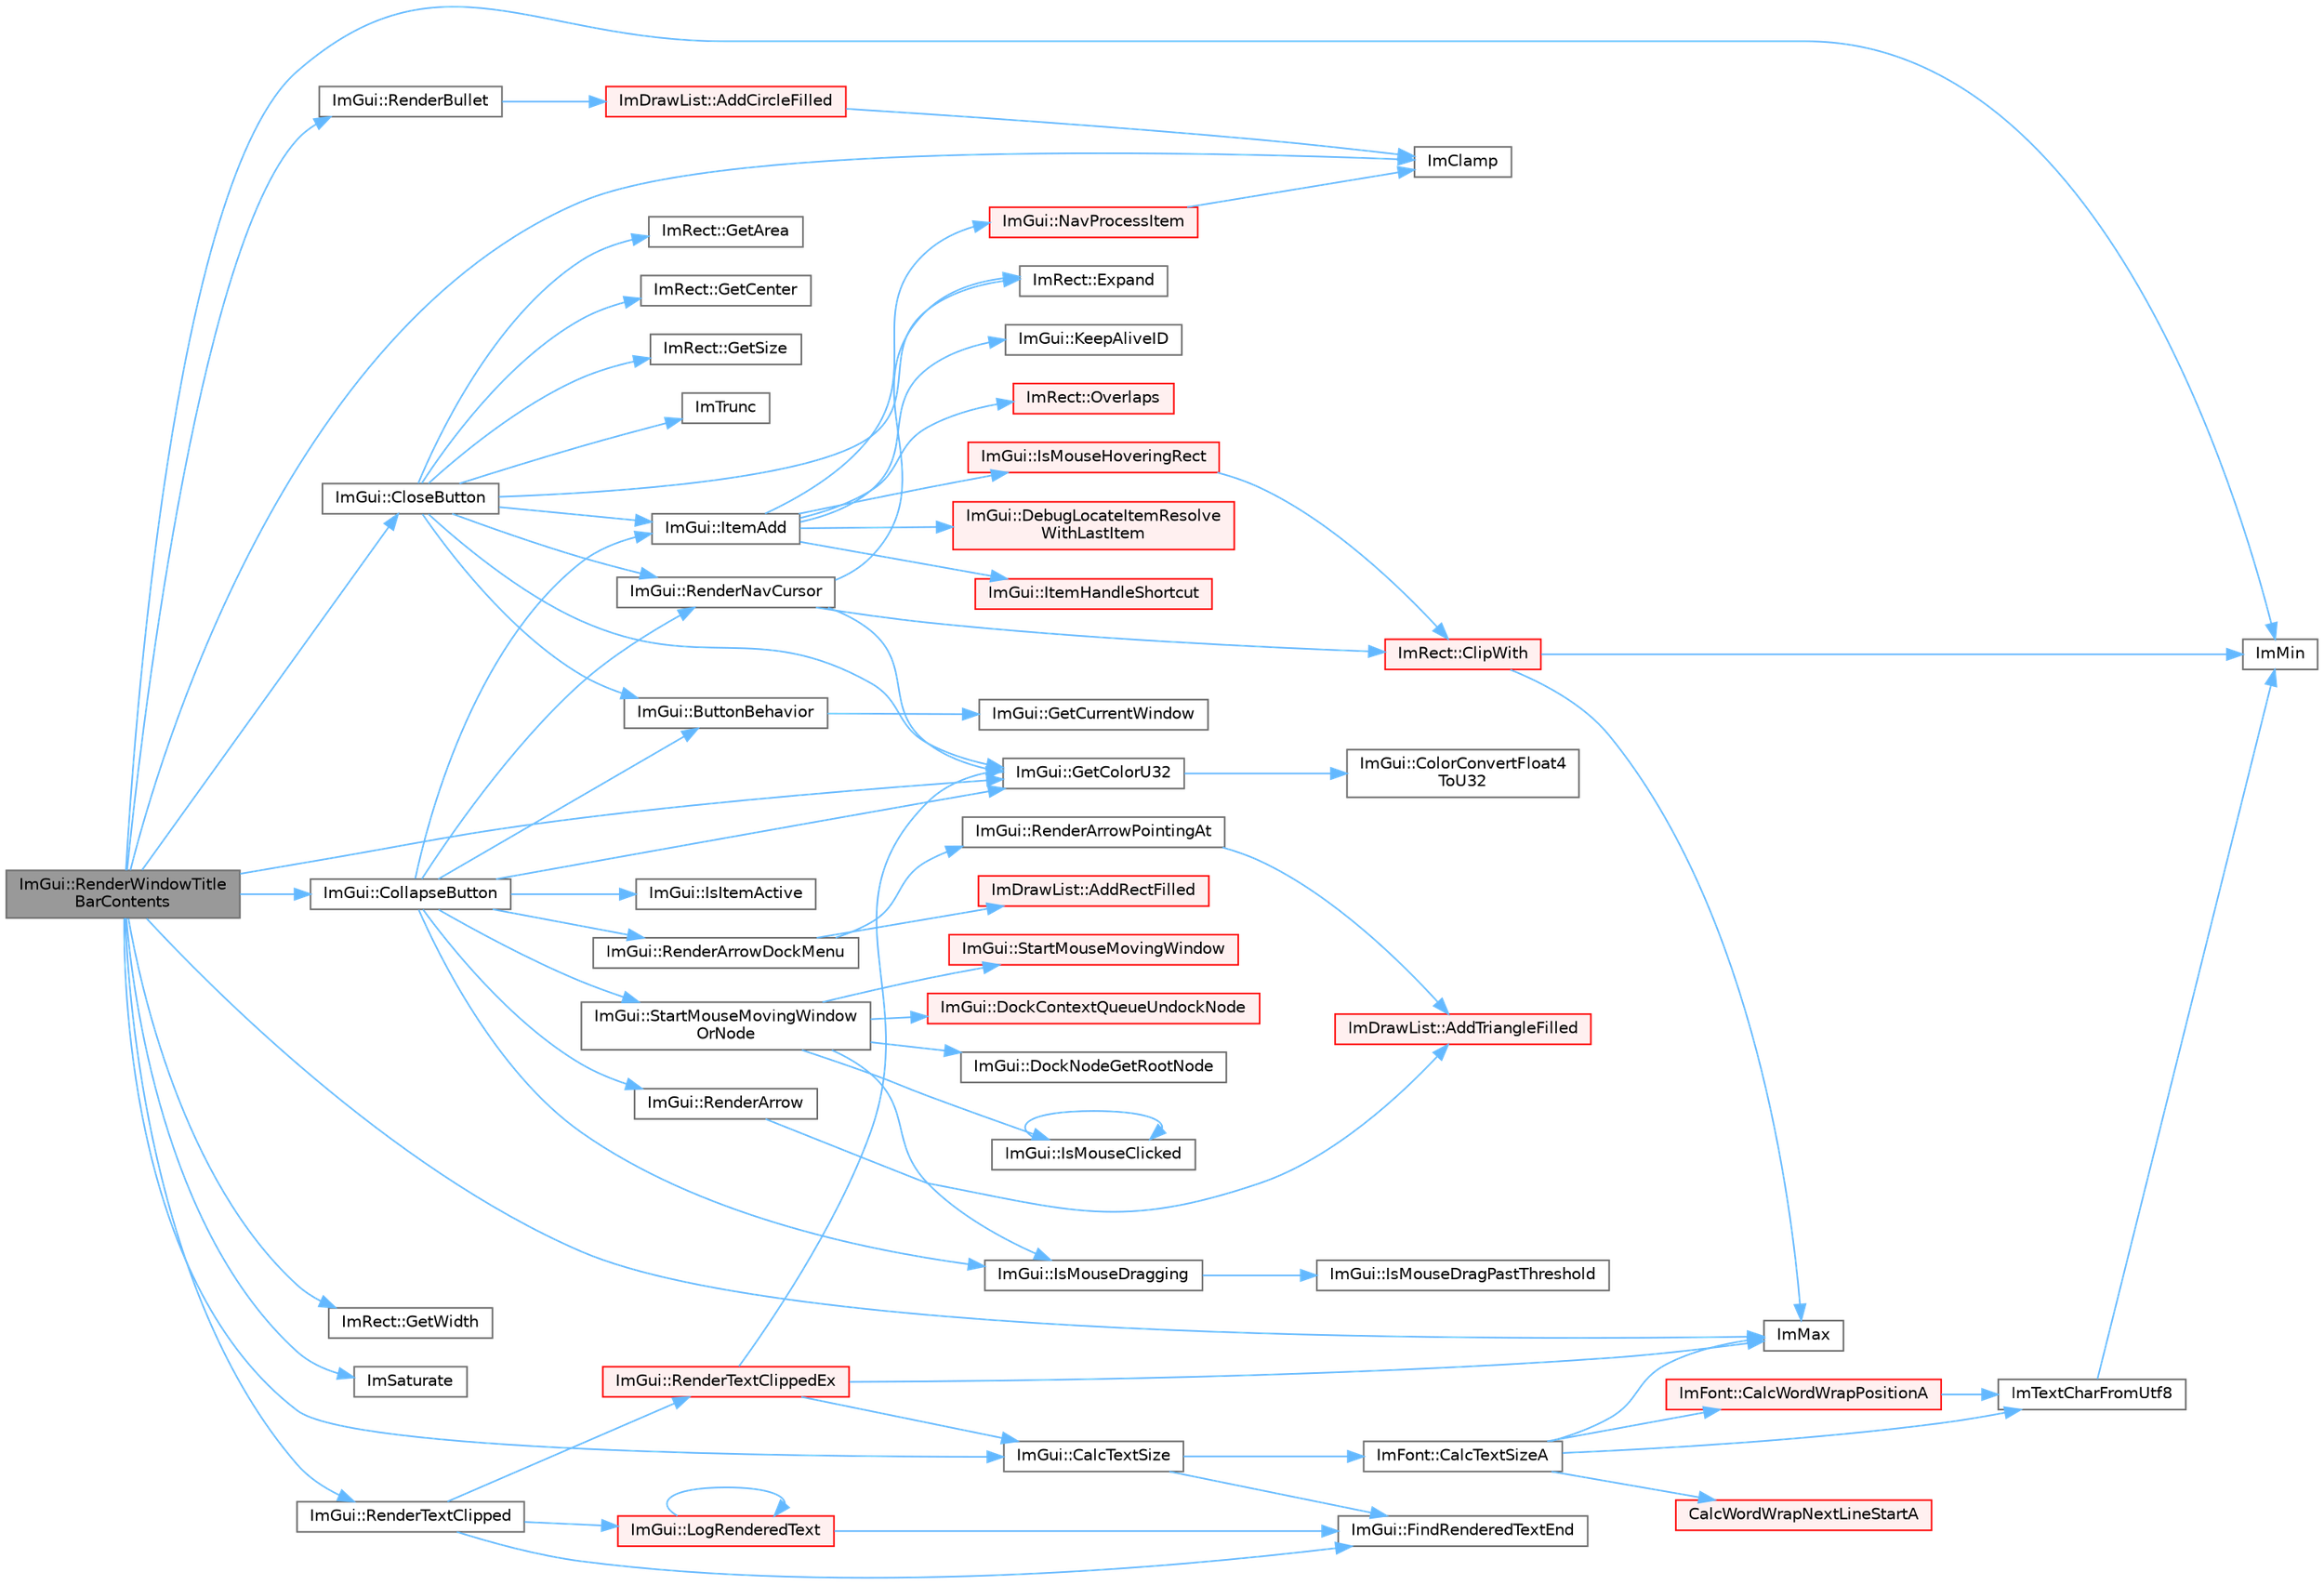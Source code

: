 digraph "ImGui::RenderWindowTitleBarContents"
{
 // LATEX_PDF_SIZE
  bgcolor="transparent";
  edge [fontname=Helvetica,fontsize=10,labelfontname=Helvetica,labelfontsize=10];
  node [fontname=Helvetica,fontsize=10,shape=box,height=0.2,width=0.4];
  rankdir="LR";
  Node1 [id="Node000001",label="ImGui::RenderWindowTitle\lBarContents",height=0.2,width=0.4,color="gray40", fillcolor="grey60", style="filled", fontcolor="black",tooltip=" "];
  Node1 -> Node2 [id="edge74_Node000001_Node000002",color="steelblue1",style="solid",tooltip=" "];
  Node2 [id="Node000002",label="ImGui::CalcTextSize",height=0.2,width=0.4,color="grey40", fillcolor="white", style="filled",URL="$namespace_im_gui.html#a848b9db6cc4a186751c0ecebcaadc33b",tooltip=" "];
  Node2 -> Node3 [id="edge75_Node000002_Node000003",color="steelblue1",style="solid",tooltip=" "];
  Node3 [id="Node000003",label="ImFont::CalcTextSizeA",height=0.2,width=0.4,color="grey40", fillcolor="white", style="filled",URL="$struct_im_font.html#a418146c00c3dee351a411b952cce5175",tooltip=" "];
  Node3 -> Node4 [id="edge76_Node000003_Node000004",color="steelblue1",style="solid",tooltip=" "];
  Node4 [id="Node000004",label="CalcWordWrapNextLineStartA",height=0.2,width=0.4,color="red", fillcolor="#FFF0F0", style="filled",URL="$imgui__draw_8cpp.html#a9feb6cd3fa078effc2e7953a37426eb9",tooltip=" "];
  Node3 -> Node6 [id="edge77_Node000003_Node000006",color="steelblue1",style="solid",tooltip=" "];
  Node6 [id="Node000006",label="ImFont::CalcWordWrapPositionA",height=0.2,width=0.4,color="red", fillcolor="#FFF0F0", style="filled",URL="$struct_im_font.html#a52c13554b8b4b4570451b8d4843c6f30",tooltip=" "];
  Node6 -> Node8 [id="edge78_Node000006_Node000008",color="steelblue1",style="solid",tooltip=" "];
  Node8 [id="Node000008",label="ImTextCharFromUtf8",height=0.2,width=0.4,color="grey40", fillcolor="white", style="filled",URL="$imgui_8cpp.html#abee86973b9888938f748a7850c2c0ff3",tooltip=" "];
  Node8 -> Node9 [id="edge79_Node000008_Node000009",color="steelblue1",style="solid",tooltip=" "];
  Node9 [id="Node000009",label="ImMin",height=0.2,width=0.4,color="grey40", fillcolor="white", style="filled",URL="$imgui__internal_8h.html#a7f9d7828066a9d61b5630adcdf4655d3",tooltip=" "];
  Node3 -> Node10 [id="edge80_Node000003_Node000010",color="steelblue1",style="solid",tooltip=" "];
  Node10 [id="Node000010",label="ImMax",height=0.2,width=0.4,color="grey40", fillcolor="white", style="filled",URL="$imgui__internal_8h.html#a7667efd95147d0422f140917c71a9226",tooltip=" "];
  Node3 -> Node8 [id="edge81_Node000003_Node000008",color="steelblue1",style="solid",tooltip=" "];
  Node2 -> Node11 [id="edge82_Node000002_Node000011",color="steelblue1",style="solid",tooltip=" "];
  Node11 [id="Node000011",label="ImGui::FindRenderedTextEnd",height=0.2,width=0.4,color="grey40", fillcolor="white", style="filled",URL="$namespace_im_gui.html#a7671e1dbc803a31b06081b52a771d83f",tooltip=" "];
  Node1 -> Node12 [id="edge83_Node000001_Node000012",color="steelblue1",style="solid",tooltip=" "];
  Node12 [id="Node000012",label="ImGui::CloseButton",height=0.2,width=0.4,color="grey40", fillcolor="white", style="filled",URL="$namespace_im_gui.html#a4f6da873474094ce131edd2dcda98551",tooltip=" "];
  Node12 -> Node13 [id="edge84_Node000012_Node000013",color="steelblue1",style="solid",tooltip=" "];
  Node13 [id="Node000013",label="ImGui::ButtonBehavior",height=0.2,width=0.4,color="grey40", fillcolor="white", style="filled",URL="$namespace_im_gui.html#a65a4f18b1bc8ce0f351687922089f374",tooltip=" "];
  Node13 -> Node14 [id="edge85_Node000013_Node000014",color="steelblue1",style="solid",tooltip=" "];
  Node14 [id="Node000014",label="ImGui::GetCurrentWindow",height=0.2,width=0.4,color="grey40", fillcolor="white", style="filled",URL="$namespace_im_gui.html#ac452417b5004ca16a814a72cff153526",tooltip=" "];
  Node12 -> Node15 [id="edge86_Node000012_Node000015",color="steelblue1",style="solid",tooltip=" "];
  Node15 [id="Node000015",label="ImRect::Expand",height=0.2,width=0.4,color="grey40", fillcolor="white", style="filled",URL="$struct_im_rect.html#af33a7424c3341d08acd69da30c27c753",tooltip=" "];
  Node12 -> Node16 [id="edge87_Node000012_Node000016",color="steelblue1",style="solid",tooltip=" "];
  Node16 [id="Node000016",label="ImRect::GetArea",height=0.2,width=0.4,color="grey40", fillcolor="white", style="filled",URL="$struct_im_rect.html#acb166afad83795305190598a7b92a185",tooltip=" "];
  Node12 -> Node17 [id="edge88_Node000012_Node000017",color="steelblue1",style="solid",tooltip=" "];
  Node17 [id="Node000017",label="ImRect::GetCenter",height=0.2,width=0.4,color="grey40", fillcolor="white", style="filled",URL="$struct_im_rect.html#aae13f8003184fd84f29d27c3c074cf43",tooltip=" "];
  Node12 -> Node18 [id="edge89_Node000012_Node000018",color="steelblue1",style="solid",tooltip=" "];
  Node18 [id="Node000018",label="ImGui::GetColorU32",height=0.2,width=0.4,color="grey40", fillcolor="white", style="filled",URL="$namespace_im_gui.html#a0de2d9bd347d9866511eb8d014e62556",tooltip=" "];
  Node18 -> Node19 [id="edge90_Node000018_Node000019",color="steelblue1",style="solid",tooltip=" "];
  Node19 [id="Node000019",label="ImGui::ColorConvertFloat4\lToU32",height=0.2,width=0.4,color="grey40", fillcolor="white", style="filled",URL="$namespace_im_gui.html#abe2691de0b1a71c774ab24cc91564a94",tooltip=" "];
  Node12 -> Node20 [id="edge91_Node000012_Node000020",color="steelblue1",style="solid",tooltip=" "];
  Node20 [id="Node000020",label="ImRect::GetSize",height=0.2,width=0.4,color="grey40", fillcolor="white", style="filled",URL="$struct_im_rect.html#ae459d9c50003058cfb34519a571aaf33",tooltip=" "];
  Node12 -> Node21 [id="edge92_Node000012_Node000021",color="steelblue1",style="solid",tooltip=" "];
  Node21 [id="Node000021",label="ImTrunc",height=0.2,width=0.4,color="grey40", fillcolor="white", style="filled",URL="$imgui__internal_8h.html#a34870cae27ccd450c17ec3d3910b2da4",tooltip=" "];
  Node12 -> Node22 [id="edge93_Node000012_Node000022",color="steelblue1",style="solid",tooltip=" "];
  Node22 [id="Node000022",label="ImGui::ItemAdd",height=0.2,width=0.4,color="grey40", fillcolor="white", style="filled",URL="$namespace_im_gui.html#a0c2ccafc8d403c02a6590ac21157b9ac",tooltip=" "];
  Node22 -> Node23 [id="edge94_Node000022_Node000023",color="steelblue1",style="solid",tooltip=" "];
  Node23 [id="Node000023",label="ImGui::DebugLocateItemResolve\lWithLastItem",height=0.2,width=0.4,color="red", fillcolor="#FFF0F0", style="filled",URL="$namespace_im_gui.html#ae8ab0d7dfc90af8e82db3ed9e7829219",tooltip=" "];
  Node22 -> Node46 [id="edge95_Node000022_Node000046",color="steelblue1",style="solid",tooltip=" "];
  Node46 [id="Node000046",label="ImGui::IsMouseHoveringRect",height=0.2,width=0.4,color="red", fillcolor="#FFF0F0", style="filled",URL="$namespace_im_gui.html#ae0b8ea0e06c457316d6aed6c5b2a1c25",tooltip=" "];
  Node46 -> Node47 [id="edge96_Node000046_Node000047",color="steelblue1",style="solid",tooltip=" "];
  Node47 [id="Node000047",label="ImRect::ClipWith",height=0.2,width=0.4,color="red", fillcolor="#FFF0F0", style="filled",URL="$struct_im_rect.html#ac02d5cf6ce0358aea9ed9df43d368f3f",tooltip=" "];
  Node47 -> Node10 [id="edge97_Node000047_Node000010",color="steelblue1",style="solid",tooltip=" "];
  Node47 -> Node9 [id="edge98_Node000047_Node000009",color="steelblue1",style="solid",tooltip=" "];
  Node22 -> Node50 [id="edge99_Node000022_Node000050",color="steelblue1",style="solid",tooltip=" "];
  Node50 [id="Node000050",label="ImGui::ItemHandleShortcut",height=0.2,width=0.4,color="red", fillcolor="#FFF0F0", style="filled",URL="$namespace_im_gui.html#a338deb537666a886cf3ece08c07e9fa9",tooltip=" "];
  Node22 -> Node53 [id="edge100_Node000022_Node000053",color="steelblue1",style="solid",tooltip=" "];
  Node53 [id="Node000053",label="ImGui::KeepAliveID",height=0.2,width=0.4,color="grey40", fillcolor="white", style="filled",URL="$namespace_im_gui.html#a85a245c78a9f7c351636bdad6e60c488",tooltip=" "];
  Node22 -> Node54 [id="edge101_Node000022_Node000054",color="steelblue1",style="solid",tooltip=" "];
  Node54 [id="Node000054",label="ImGui::NavProcessItem",height=0.2,width=0.4,color="red", fillcolor="#FFF0F0", style="filled",URL="$namespace_im_gui.html#aa217c2f0448788f3c064bf828a8f9d8f",tooltip=" "];
  Node54 -> Node38 [id="edge102_Node000054_Node000038",color="steelblue1",style="solid",tooltip=" "];
  Node38 [id="Node000038",label="ImClamp",height=0.2,width=0.4,color="grey40", fillcolor="white", style="filled",URL="$imgui__internal_8h.html#a6e61ede308bfd68c7434e17905a29fc8",tooltip=" "];
  Node22 -> Node76 [id="edge103_Node000022_Node000076",color="steelblue1",style="solid",tooltip=" "];
  Node76 [id="Node000076",label="ImRect::Overlaps",height=0.2,width=0.4,color="red", fillcolor="#FFF0F0", style="filled",URL="$struct_im_rect.html#a0af3bade3781e5e7c6afdf71ccfb0d43",tooltip=" "];
  Node12 -> Node77 [id="edge104_Node000012_Node000077",color="steelblue1",style="solid",tooltip=" "];
  Node77 [id="Node000077",label="ImGui::RenderNavCursor",height=0.2,width=0.4,color="grey40", fillcolor="white", style="filled",URL="$namespace_im_gui.html#a2722dcfe26c7f6e8cd522102ef5b7df2",tooltip=" "];
  Node77 -> Node47 [id="edge105_Node000077_Node000047",color="steelblue1",style="solid",tooltip=" "];
  Node77 -> Node15 [id="edge106_Node000077_Node000015",color="steelblue1",style="solid",tooltip=" "];
  Node77 -> Node18 [id="edge107_Node000077_Node000018",color="steelblue1",style="solid",tooltip=" "];
  Node1 -> Node78 [id="edge108_Node000001_Node000078",color="steelblue1",style="solid",tooltip=" "];
  Node78 [id="Node000078",label="ImGui::CollapseButton",height=0.2,width=0.4,color="grey40", fillcolor="white", style="filled",URL="$namespace_im_gui.html#a203922bc5a7de6d291093dafafe3502c",tooltip=" "];
  Node78 -> Node13 [id="edge109_Node000078_Node000013",color="steelblue1",style="solid",tooltip=" "];
  Node78 -> Node18 [id="edge110_Node000078_Node000018",color="steelblue1",style="solid",tooltip=" "];
  Node78 -> Node79 [id="edge111_Node000078_Node000079",color="steelblue1",style="solid",tooltip=" "];
  Node79 [id="Node000079",label="ImGui::IsItemActive",height=0.2,width=0.4,color="grey40", fillcolor="white", style="filled",URL="$namespace_im_gui.html#a2d8ac4569456a8003e4dddd39caf771c",tooltip=" "];
  Node78 -> Node80 [id="edge112_Node000078_Node000080",color="steelblue1",style="solid",tooltip=" "];
  Node80 [id="Node000080",label="ImGui::IsMouseDragging",height=0.2,width=0.4,color="grey40", fillcolor="white", style="filled",URL="$namespace_im_gui.html#a0fc57160c83b9f2707fa762f8ac2f8ba",tooltip=" "];
  Node80 -> Node81 [id="edge113_Node000080_Node000081",color="steelblue1",style="solid",tooltip=" "];
  Node81 [id="Node000081",label="ImGui::IsMouseDragPastThreshold",height=0.2,width=0.4,color="grey40", fillcolor="white", style="filled",URL="$namespace_im_gui.html#ad1b3473eaad344022a022acfd45b0f5c",tooltip=" "];
  Node78 -> Node22 [id="edge114_Node000078_Node000022",color="steelblue1",style="solid",tooltip=" "];
  Node78 -> Node82 [id="edge115_Node000078_Node000082",color="steelblue1",style="solid",tooltip=" "];
  Node82 [id="Node000082",label="ImGui::RenderArrow",height=0.2,width=0.4,color="grey40", fillcolor="white", style="filled",URL="$namespace_im_gui.html#a7ec12551caa737505087c80e38b94937",tooltip=" "];
  Node82 -> Node83 [id="edge116_Node000082_Node000083",color="steelblue1",style="solid",tooltip=" "];
  Node83 [id="Node000083",label="ImDrawList::AddTriangleFilled",height=0.2,width=0.4,color="red", fillcolor="#FFF0F0", style="filled",URL="$struct_im_draw_list.html#af1dd4a3888034c5f71b66a38e44edf31",tooltip=" "];
  Node78 -> Node84 [id="edge117_Node000078_Node000084",color="steelblue1",style="solid",tooltip=" "];
  Node84 [id="Node000084",label="ImGui::RenderArrowDockMenu",height=0.2,width=0.4,color="grey40", fillcolor="white", style="filled",URL="$namespace_im_gui.html#a128c5f634a3e33612c17568d1ef1045c",tooltip=" "];
  Node84 -> Node61 [id="edge118_Node000084_Node000061",color="steelblue1",style="solid",tooltip=" "];
  Node61 [id="Node000061",label="ImDrawList::AddRectFilled",height=0.2,width=0.4,color="red", fillcolor="#FFF0F0", style="filled",URL="$struct_im_draw_list.html#a6b16ab764160b0251d2e7b3bd08c1ffc",tooltip=" "];
  Node84 -> Node85 [id="edge119_Node000084_Node000085",color="steelblue1",style="solid",tooltip=" "];
  Node85 [id="Node000085",label="ImGui::RenderArrowPointingAt",height=0.2,width=0.4,color="grey40", fillcolor="white", style="filled",URL="$namespace_im_gui.html#af1ea568bffa58ec26100de3bf60af5f2",tooltip=" "];
  Node85 -> Node83 [id="edge120_Node000085_Node000083",color="steelblue1",style="solid",tooltip=" "];
  Node78 -> Node77 [id="edge121_Node000078_Node000077",color="steelblue1",style="solid",tooltip=" "];
  Node78 -> Node86 [id="edge122_Node000078_Node000086",color="steelblue1",style="solid",tooltip=" "];
  Node86 [id="Node000086",label="ImGui::StartMouseMovingWindow\lOrNode",height=0.2,width=0.4,color="grey40", fillcolor="white", style="filled",URL="$namespace_im_gui.html#aa2e0aae7c6deb71ddb9086e9a03adbe7",tooltip=" "];
  Node86 -> Node87 [id="edge123_Node000086_Node000087",color="steelblue1",style="solid",tooltip=" "];
  Node87 [id="Node000087",label="ImGui::DockContextQueueUndockNode",height=0.2,width=0.4,color="red", fillcolor="#FFF0F0", style="filled",URL="$namespace_im_gui.html#af4b53ba05292d975cd4087ecbcbdb067",tooltip=" "];
  Node86 -> Node91 [id="edge124_Node000086_Node000091",color="steelblue1",style="solid",tooltip=" "];
  Node91 [id="Node000091",label="ImGui::DockNodeGetRootNode",height=0.2,width=0.4,color="grey40", fillcolor="white", style="filled",URL="$namespace_im_gui.html#ab52284ace3da5320ccc6e29ea8781aaa",tooltip=" "];
  Node86 -> Node92 [id="edge125_Node000086_Node000092",color="steelblue1",style="solid",tooltip=" "];
  Node92 [id="Node000092",label="ImGui::IsMouseClicked",height=0.2,width=0.4,color="grey40", fillcolor="white", style="filled",URL="$namespace_im_gui.html#a2d430db9485d0b3d86d51d5436225495",tooltip=" "];
  Node92 -> Node92 [id="edge126_Node000092_Node000092",color="steelblue1",style="solid",tooltip=" "];
  Node86 -> Node80 [id="edge127_Node000086_Node000080",color="steelblue1",style="solid",tooltip=" "];
  Node86 -> Node93 [id="edge128_Node000086_Node000093",color="steelblue1",style="solid",tooltip=" "];
  Node93 [id="Node000093",label="ImGui::StartMouseMovingWindow",height=0.2,width=0.4,color="red", fillcolor="#FFF0F0", style="filled",URL="$namespace_im_gui.html#afd03199380411a711c74893434d91258",tooltip=" "];
  Node1 -> Node18 [id="edge129_Node000001_Node000018",color="steelblue1",style="solid",tooltip=" "];
  Node1 -> Node113 [id="edge130_Node000001_Node000113",color="steelblue1",style="solid",tooltip=" "];
  Node113 [id="Node000113",label="ImRect::GetWidth",height=0.2,width=0.4,color="grey40", fillcolor="white", style="filled",URL="$struct_im_rect.html#afa75cb8491f20901c96166d17dcddac4",tooltip=" "];
  Node1 -> Node38 [id="edge131_Node000001_Node000038",color="steelblue1",style="solid",tooltip=" "];
  Node1 -> Node10 [id="edge132_Node000001_Node000010",color="steelblue1",style="solid",tooltip=" "];
  Node1 -> Node9 [id="edge133_Node000001_Node000009",color="steelblue1",style="solid",tooltip=" "];
  Node1 -> Node114 [id="edge134_Node000001_Node000114",color="steelblue1",style="solid",tooltip=" "];
  Node114 [id="Node000114",label="ImSaturate",height=0.2,width=0.4,color="grey40", fillcolor="white", style="filled",URL="$imgui__internal_8h.html#acab424daf09fa4cb151b56403d8afcae",tooltip=" "];
  Node1 -> Node115 [id="edge135_Node000001_Node000115",color="steelblue1",style="solid",tooltip=" "];
  Node115 [id="Node000115",label="ImGui::RenderBullet",height=0.2,width=0.4,color="grey40", fillcolor="white", style="filled",URL="$namespace_im_gui.html#a46189f75b2e25d595f1e71060d2a2633",tooltip=" "];
  Node115 -> Node116 [id="edge136_Node000115_Node000116",color="steelblue1",style="solid",tooltip=" "];
  Node116 [id="Node000116",label="ImDrawList::AddCircleFilled",height=0.2,width=0.4,color="red", fillcolor="#FFF0F0", style="filled",URL="$struct_im_draw_list.html#aef950cf8b0293b2c5e4708af72de045b",tooltip=" "];
  Node116 -> Node38 [id="edge137_Node000116_Node000038",color="steelblue1",style="solid",tooltip=" "];
  Node1 -> Node120 [id="edge138_Node000001_Node000120",color="steelblue1",style="solid",tooltip=" "];
  Node120 [id="Node000120",label="ImGui::RenderTextClipped",height=0.2,width=0.4,color="grey40", fillcolor="white", style="filled",URL="$namespace_im_gui.html#ab362eafae794c7364a6b96ea06f38eb9",tooltip=" "];
  Node120 -> Node11 [id="edge139_Node000120_Node000011",color="steelblue1",style="solid",tooltip=" "];
  Node120 -> Node121 [id="edge140_Node000120_Node000121",color="steelblue1",style="solid",tooltip=" "];
  Node121 [id="Node000121",label="ImGui::LogRenderedText",height=0.2,width=0.4,color="red", fillcolor="#FFF0F0", style="filled",URL="$namespace_im_gui.html#a7a0d62e33f2236ec2f789e24ca0fb56f",tooltip=" "];
  Node121 -> Node11 [id="edge141_Node000121_Node000011",color="steelblue1",style="solid",tooltip=" "];
  Node121 -> Node121 [id="edge142_Node000121_Node000121",color="steelblue1",style="solid",tooltip=" "];
  Node120 -> Node126 [id="edge143_Node000120_Node000126",color="steelblue1",style="solid",tooltip=" "];
  Node126 [id="Node000126",label="ImGui::RenderTextClippedEx",height=0.2,width=0.4,color="red", fillcolor="#FFF0F0", style="filled",URL="$namespace_im_gui.html#a6ff0aaef091d39b0e2e2f6afeb647b34",tooltip=" "];
  Node126 -> Node2 [id="edge144_Node000126_Node000002",color="steelblue1",style="solid",tooltip=" "];
  Node126 -> Node18 [id="edge145_Node000126_Node000018",color="steelblue1",style="solid",tooltip=" "];
  Node126 -> Node10 [id="edge146_Node000126_Node000010",color="steelblue1",style="solid",tooltip=" "];
}
